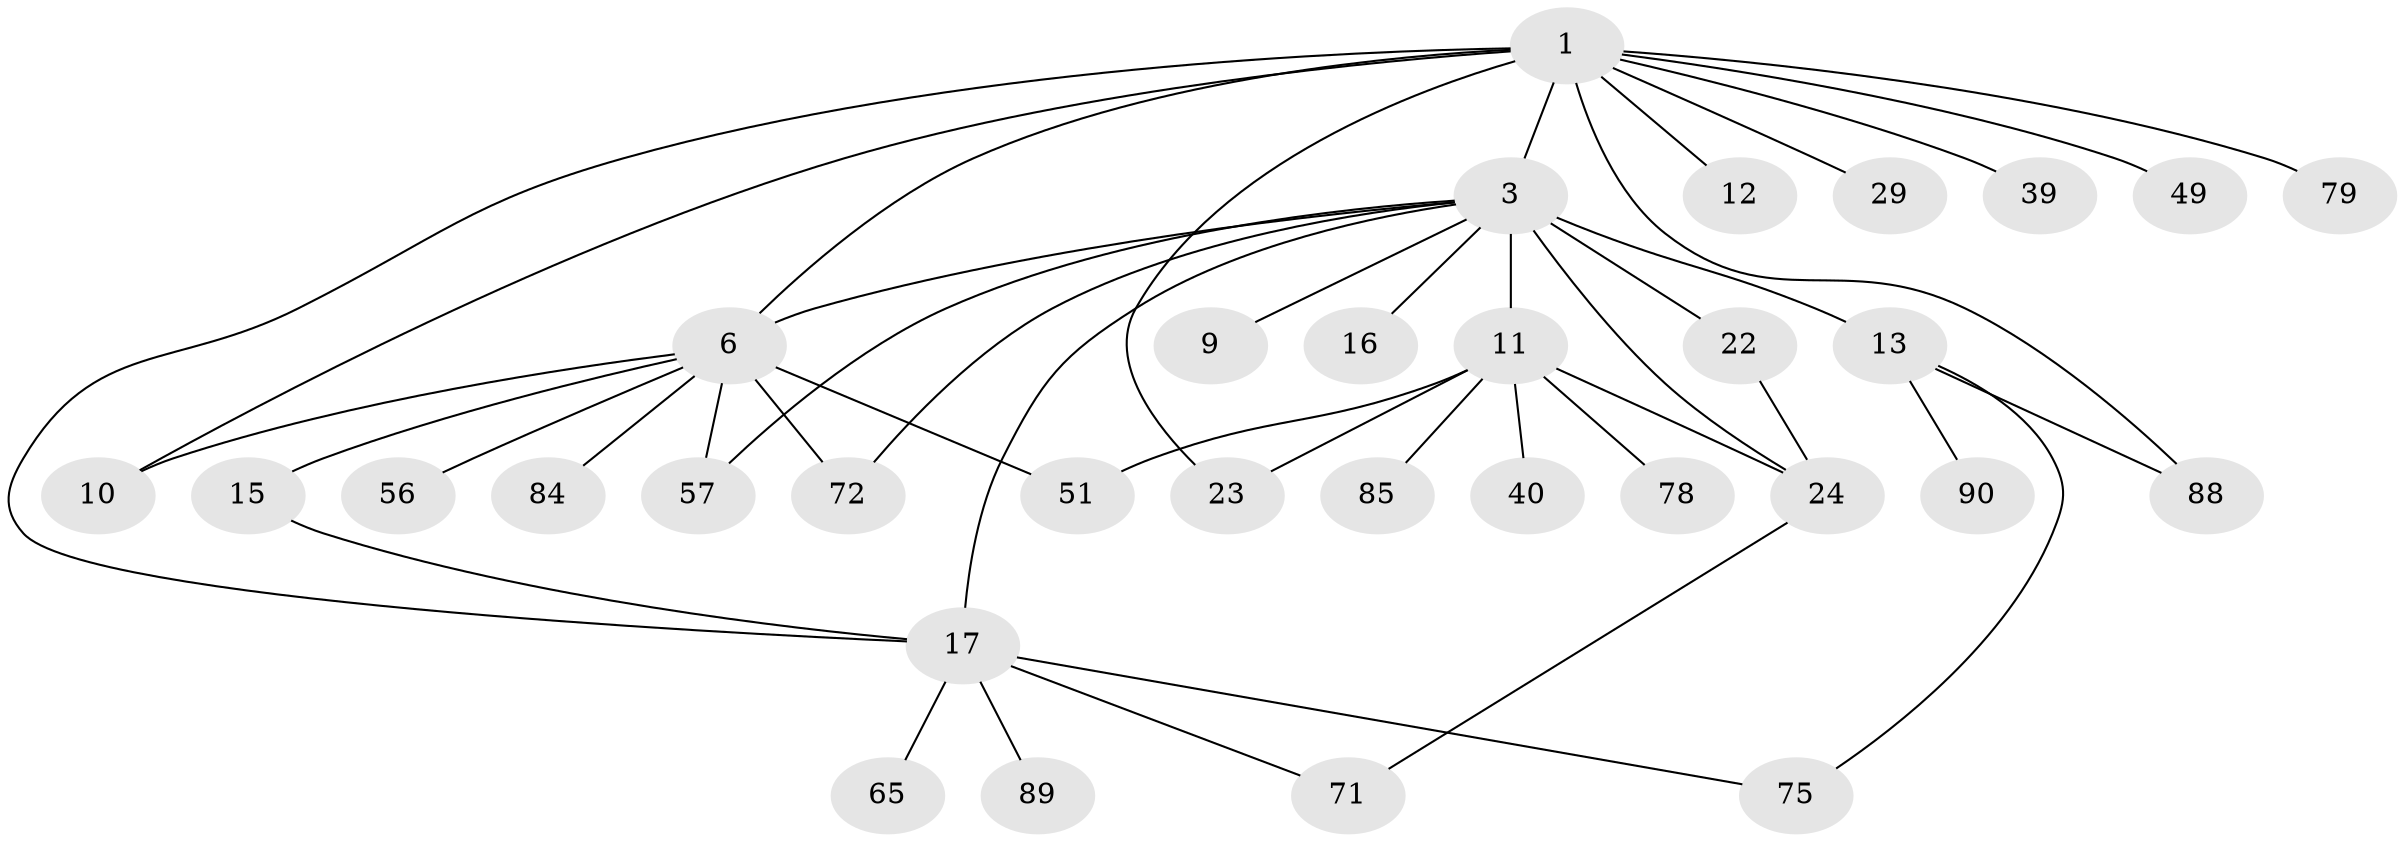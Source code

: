 // original degree distribution, {9: 0.009259259259259259, 5: 0.018518518518518517, 6: 0.037037037037037035, 7: 0.009259259259259259, 3: 0.2037037037037037, 2: 0.3611111111111111, 1: 0.2962962962962963, 4: 0.06481481481481481}
// Generated by graph-tools (version 1.1) at 2025/16/03/04/25 18:16:53]
// undirected, 32 vertices, 44 edges
graph export_dot {
graph [start="1"]
  node [color=gray90,style=filled];
  1 [super="+2+7"];
  3 [super="+55+25+5+82+4"];
  6 [super="+8+31+14"];
  9;
  10 [super="+26+87"];
  11 [super="+66+86+33"];
  12 [super="+32"];
  13 [super="+21"];
  15 [super="+42+36"];
  16 [super="+46"];
  17 [super="+59+73+35+43+20"];
  22 [super="+48"];
  23 [super="+64"];
  24 [super="+74+27+94"];
  29;
  39;
  40 [super="+68"];
  49;
  51 [super="+69+52"];
  56 [super="+102"];
  57;
  65 [super="+101"];
  71;
  72;
  75;
  78 [super="+81"];
  79;
  84 [super="+98"];
  85;
  88;
  89;
  90;
  1 -- 3 [weight=2];
  1 -- 10;
  1 -- 23;
  1 -- 29;
  1 -- 79;
  1 -- 88;
  1 -- 17;
  1 -- 49;
  1 -- 6;
  1 -- 39;
  1 -- 12;
  3 -- 24 [weight=3];
  3 -- 16;
  3 -- 22;
  3 -- 9;
  3 -- 13 [weight=2];
  3 -- 57;
  3 -- 17;
  3 -- 72;
  3 -- 11 [weight=2];
  3 -- 6;
  6 -- 15;
  6 -- 10;
  6 -- 51 [weight=3];
  6 -- 84;
  6 -- 72;
  6 -- 57;
  6 -- 56;
  11 -- 85;
  11 -- 23;
  11 -- 51;
  11 -- 24;
  11 -- 40;
  11 -- 78;
  13 -- 88;
  13 -- 90;
  13 -- 75;
  15 -- 17;
  17 -- 75;
  17 -- 65;
  17 -- 89;
  17 -- 71;
  22 -- 24;
  24 -- 71;
}
